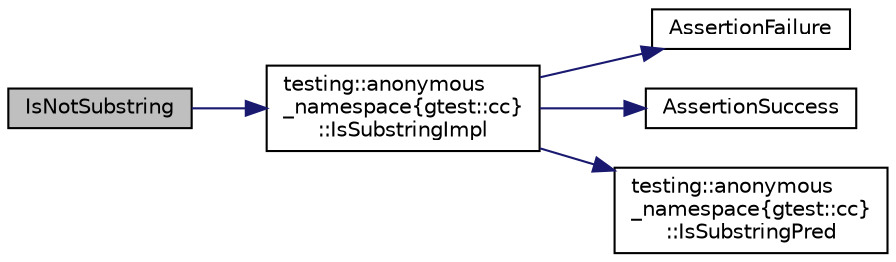 digraph "IsNotSubstring"
{
 // INTERACTIVE_SVG=YES
 // LATEX_PDF_SIZE
  bgcolor="transparent";
  edge [fontname="Helvetica",fontsize="10",labelfontname="Helvetica",labelfontsize="10"];
  node [fontname="Helvetica",fontsize="10",shape=record];
  rankdir="LR";
  Node1 [label="IsNotSubstring",height=0.2,width=0.4,color="black", fillcolor="grey75", style="filled", fontcolor="black",tooltip=" "];
  Node1 -> Node2 [color="midnightblue",fontsize="10",style="solid",fontname="Helvetica"];
  Node2 [label="testing::anonymous\l_namespace\{gtest::cc\}\l::IsSubstringImpl",height=0.2,width=0.4,color="black",URL="$de/d18/namespacetesting_1_1anonymous__namespace_02gtest_8cc_03_a0e1cb1e2b03a87a9c893322e4caab670.html#a0e1cb1e2b03a87a9c893322e4caab670",tooltip=" "];
  Node2 -> Node3 [color="midnightblue",fontsize="10",style="solid",fontname="Helvetica"];
  Node3 [label="AssertionFailure",height=0.2,width=0.4,color="black",URL="$d0/d75/namespacetesting_a8a25612ce946e4ffc6c9b911e7ff6a09.html#a8a25612ce946e4ffc6c9b911e7ff6a09",tooltip=" "];
  Node2 -> Node4 [color="midnightblue",fontsize="10",style="solid",fontname="Helvetica"];
  Node4 [label="AssertionSuccess",height=0.2,width=0.4,color="black",URL="$d0/d75/namespacetesting_a537d27ab3cdcde6857e3cc95878f8f4a.html#a537d27ab3cdcde6857e3cc95878f8f4a",tooltip=" "];
  Node2 -> Node5 [color="midnightblue",fontsize="10",style="solid",fontname="Helvetica"];
  Node5 [label="testing::anonymous\l_namespace\{gtest::cc\}\l::IsSubstringPred",height=0.2,width=0.4,color="black",URL="$de/d18/namespacetesting_1_1anonymous__namespace_02gtest_8cc_03_a529b2b4b07a1d3085fc3ee11f65e6b0c.html#a529b2b4b07a1d3085fc3ee11f65e6b0c",tooltip=" "];
}
